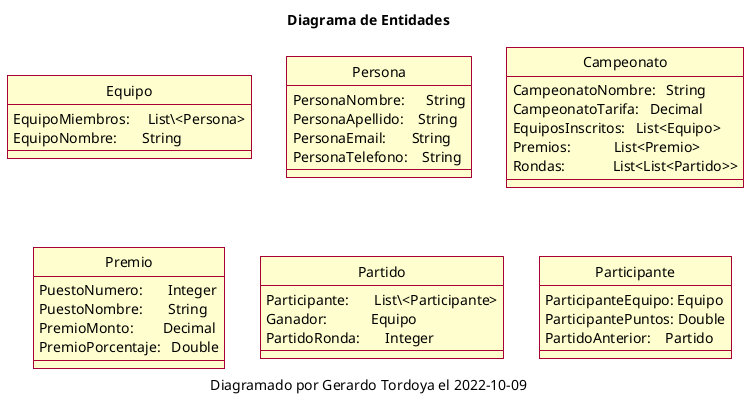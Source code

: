 /'
  @title        GESTOR DE CAMPEONATOS
  @description  Aplicación para crear, organizar y administrar campeonatos.
  @author       Gerardo Tordoya
  @date         2022-10-09
'/

@startuml GESTOR DE CAMPEONATOS

' Configuración de plantilla.
skin rose
skinparam classFontName Calibri
skinparam shadowing false

' Configuración de diagrama.
hide circle
skinparam linetype ortho

' ──────────────────────────────────────────────────────────────────────────────

title Diagrama de Entidades

' ─── OBJETOS ──────────────────────────────────────────────────────────────────

entity "Equipo" {
    EquipoMiembros:     List\<Persona>
    EquipoNombre:       String
}

entity "Persona" {
    PersonaNombre:      String
    PersonaApellido:    String
    PersonaEmail:       String
    PersonaTelefono:    String
}

entity "Campeonato" {
    CampeonatoNombre:   String
    CampeonatoTarifa:   Decimal
    EquiposInscritos:   List<Equipo>
    Premios:            List<Premio>
    Rondas:             List<List<Partido>>
}

entity "Premio" {
    PuestoNumero:       Integer
    PuestoNombre:       String
    PremioMonto:        Decimal
    PremioPorcentaje:   Double
}

' MATCHUP
entity "Partido" {
    Participante:       List\<Participante>
    Ganador:            Equipo
    PartidoRonda:       Integer
}

entity "Participante" {
    ParticipanteEquipo: Equipo
    ParticipantePuntos: Double
    PartidoAnterior:    Partido
}

' ─── RELACIONES ───────────────────────────────────────────────────────────────

'e01 ||..o{ e02
'e01 |o..o{ e03

' ──────────────────────────────────────────────────────────────────────────────

caption Diagramado por Gerardo Tordoya el 2022-10-09

' ──────────────────────────────────────────────────────────────────────────────

@enduml
